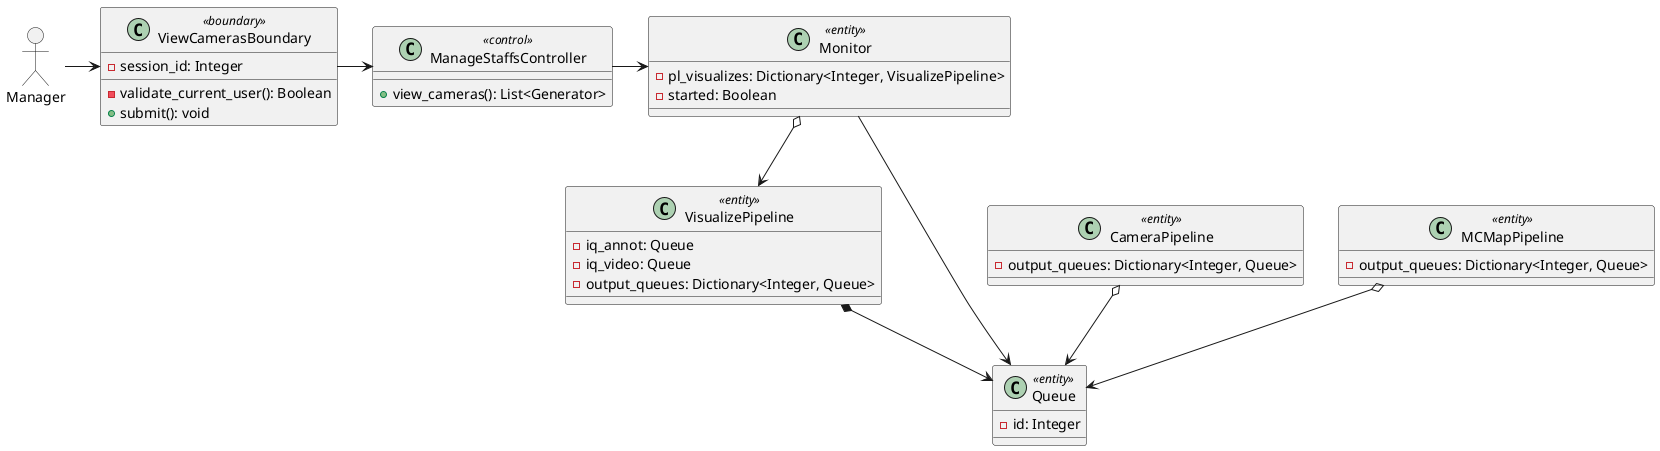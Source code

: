 @startuml

allowmixing

actor Manager

class ViewCamerasBoundary <<boundary>> {
    - session_id: Integer

    - validate_current_user(): Boolean
    + submit(): void
}

class ManageStaffsController <<control>> {

    + view_cameras(): List<Generator> 
}

class Monitor <<entity>> {
    - pl_visualizes: Dictionary<Integer, VisualizePipeline>
    - started: Boolean
}

class CameraPipeline <<entity>> {
    - output_queues: Dictionary<Integer, Queue>
}

class MCMapPipeline <<entity>> {
    - output_queues: Dictionary<Integer, Queue>
}

class VisualizePipeline <<entity>> {
    - iq_annot: Queue
    - iq_video: Queue
    - output_queues: Dictionary<Integer, Queue>
}

class Queue <<entity>> {
    - id: Integer
}

Manager -> ViewCamerasBoundary
ViewCamerasBoundary -right-> ManageStaffsController
ManageStaffsController -right-> Monitor
Monitor o--> VisualizePipeline
Monitor --> Queue
CameraPipeline o--> Queue
MCMapPipeline o--> Queue
VisualizePipeline *--> Queue

@enduml